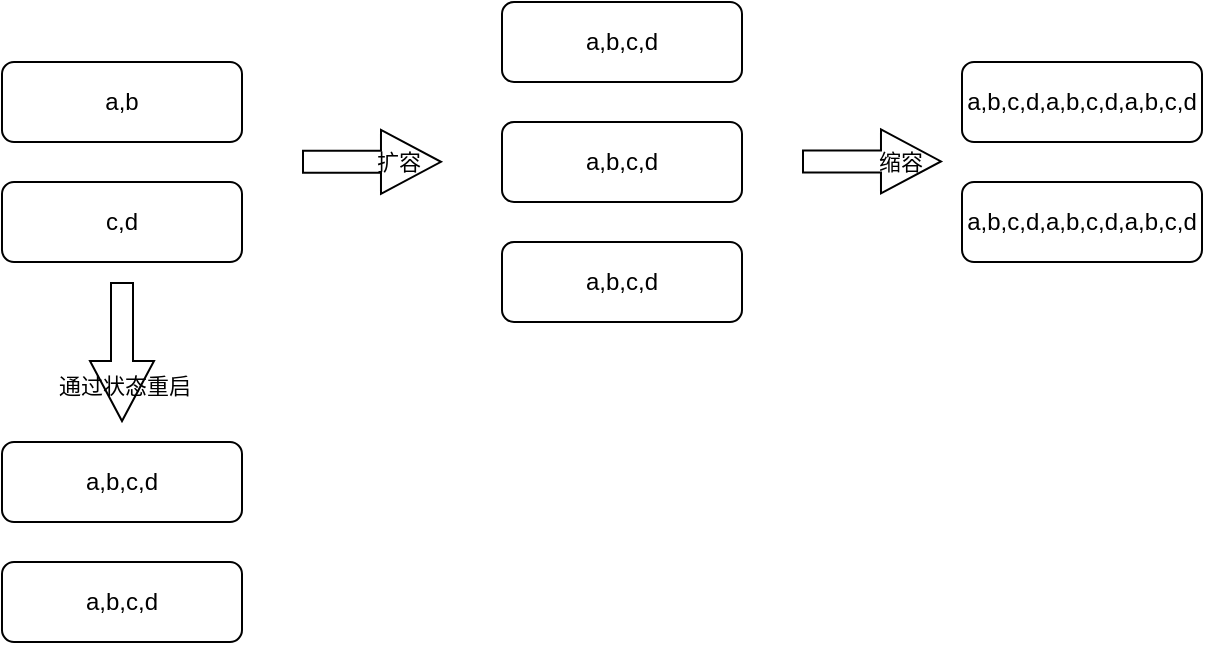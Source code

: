 <mxfile version="21.7.2" type="github">
  <diagram name="Page-1" id="kUzNHHnSzOs-YtB_RlaH">
    <mxGraphModel dx="1728" dy="932" grid="1" gridSize="10" guides="1" tooltips="1" connect="1" arrows="1" fold="1" page="1" pageScale="1" pageWidth="827" pageHeight="1169" math="0" shadow="0">
      <root>
        <mxCell id="0" />
        <mxCell id="1" parent="0" />
        <mxCell id="yr3GeG7Wv9YJoafyF06X-6" value="a,b" style="rounded=1;whiteSpace=wrap;html=1;" vertex="1" parent="1">
          <mxGeometry x="130" y="500" width="120" height="40" as="geometry" />
        </mxCell>
        <mxCell id="yr3GeG7Wv9YJoafyF06X-7" value="c,d" style="rounded=1;whiteSpace=wrap;html=1;" vertex="1" parent="1">
          <mxGeometry x="130" y="560" width="120" height="40" as="geometry" />
        </mxCell>
        <mxCell id="yr3GeG7Wv9YJoafyF06X-8" value="" style="shape=flexArrow;endArrow=classic;html=1;rounded=0;width=11;endSize=9.67;" edge="1" parent="1">
          <mxGeometry width="50" height="50" relative="1" as="geometry">
            <mxPoint x="280" y="549.92" as="sourcePoint" />
            <mxPoint x="350" y="549.92" as="targetPoint" />
          </mxGeometry>
        </mxCell>
        <mxCell id="yr3GeG7Wv9YJoafyF06X-9" value="扩容" style="edgeLabel;html=1;align=center;verticalAlign=middle;resizable=0;points=[];labelBackgroundColor=none;" vertex="1" connectable="0" parent="yr3GeG7Wv9YJoafyF06X-8">
          <mxGeometry x="-0.152" y="3" relative="1" as="geometry">
            <mxPoint x="18" y="3" as="offset" />
          </mxGeometry>
        </mxCell>
        <mxCell id="yr3GeG7Wv9YJoafyF06X-10" value="a,b,c,d" style="rounded=1;whiteSpace=wrap;html=1;" vertex="1" parent="1">
          <mxGeometry x="380" y="470" width="120" height="40" as="geometry" />
        </mxCell>
        <mxCell id="yr3GeG7Wv9YJoafyF06X-11" value="a,b,c,d" style="rounded=1;whiteSpace=wrap;html=1;" vertex="1" parent="1">
          <mxGeometry x="380" y="530" width="120" height="40" as="geometry" />
        </mxCell>
        <mxCell id="yr3GeG7Wv9YJoafyF06X-12" value="a,b,c,d" style="rounded=1;whiteSpace=wrap;html=1;" vertex="1" parent="1">
          <mxGeometry x="380" y="590" width="120" height="40" as="geometry" />
        </mxCell>
        <mxCell id="yr3GeG7Wv9YJoafyF06X-14" value="" style="shape=flexArrow;endArrow=classic;html=1;rounded=0;width=11;endSize=9.67;" edge="1" parent="1">
          <mxGeometry width="50" height="50" relative="1" as="geometry">
            <mxPoint x="530" y="549.71" as="sourcePoint" />
            <mxPoint x="600" y="549.71" as="targetPoint" />
          </mxGeometry>
        </mxCell>
        <mxCell id="yr3GeG7Wv9YJoafyF06X-15" value="缩容" style="edgeLabel;html=1;align=center;verticalAlign=middle;resizable=0;points=[];labelBackgroundColor=none;" vertex="1" connectable="0" parent="yr3GeG7Wv9YJoafyF06X-14">
          <mxGeometry x="-0.019" y="-2" relative="1" as="geometry">
            <mxPoint x="14" y="-2" as="offset" />
          </mxGeometry>
        </mxCell>
        <mxCell id="yr3GeG7Wv9YJoafyF06X-16" value="a,b,c,d,a,b,c,d,a,b,c,d" style="rounded=1;whiteSpace=wrap;html=1;" vertex="1" parent="1">
          <mxGeometry x="610" y="500" width="120" height="40" as="geometry" />
        </mxCell>
        <mxCell id="yr3GeG7Wv9YJoafyF06X-17" value="a,b,c,d,a,b,c,d,a,b,c,d" style="rounded=1;whiteSpace=wrap;html=1;" vertex="1" parent="1">
          <mxGeometry x="610" y="560" width="120" height="40" as="geometry" />
        </mxCell>
        <mxCell id="yr3GeG7Wv9YJoafyF06X-19" value="" style="shape=flexArrow;endArrow=classic;html=1;rounded=0;width=11;endSize=9.67;" edge="1" parent="1">
          <mxGeometry width="50" height="50" relative="1" as="geometry">
            <mxPoint x="190" y="610" as="sourcePoint" />
            <mxPoint x="190" y="680" as="targetPoint" />
          </mxGeometry>
        </mxCell>
        <mxCell id="yr3GeG7Wv9YJoafyF06X-21" value="通过状态重启" style="edgeLabel;html=1;align=center;verticalAlign=middle;resizable=0;points=[];labelBackgroundColor=none;" vertex="1" connectable="0" parent="yr3GeG7Wv9YJoafyF06X-19">
          <mxGeometry x="0.485" y="1" relative="1" as="geometry">
            <mxPoint as="offset" />
          </mxGeometry>
        </mxCell>
        <mxCell id="yr3GeG7Wv9YJoafyF06X-22" value="a,b,c,d" style="rounded=1;whiteSpace=wrap;html=1;" vertex="1" parent="1">
          <mxGeometry x="130" y="690" width="120" height="40" as="geometry" />
        </mxCell>
        <mxCell id="yr3GeG7Wv9YJoafyF06X-23" value="a,b,c,d" style="rounded=1;whiteSpace=wrap;html=1;" vertex="1" parent="1">
          <mxGeometry x="130" y="750" width="120" height="40" as="geometry" />
        </mxCell>
      </root>
    </mxGraphModel>
  </diagram>
</mxfile>
